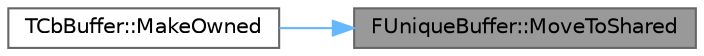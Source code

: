 digraph "FUniqueBuffer::MoveToShared"
{
 // INTERACTIVE_SVG=YES
 // LATEX_PDF_SIZE
  bgcolor="transparent";
  edge [fontname=Helvetica,fontsize=10,labelfontname=Helvetica,labelfontsize=10];
  node [fontname=Helvetica,fontsize=10,shape=box,height=0.2,width=0.4];
  rankdir="RL";
  Node1 [id="Node000001",label="FUniqueBuffer::MoveToShared",height=0.2,width=0.4,color="gray40", fillcolor="grey60", style="filled", fontcolor="black",tooltip="Convert this to an immutable shared buffer, leaving this null."];
  Node1 -> Node2 [id="edge1_Node000001_Node000002",dir="back",color="steelblue1",style="solid",tooltip=" "];
  Node2 [id="Node000002",label="TCbBuffer::MakeOwned",height=0.2,width=0.4,color="grey40", fillcolor="white", style="filled",URL="$d6/d0b/classTCbBuffer.html#a6c7236e3e8438dc9fa4322b6bf37e99e",tooltip="Clone the value, if necessary, to a buffer that this reference has ownership of."];
}
